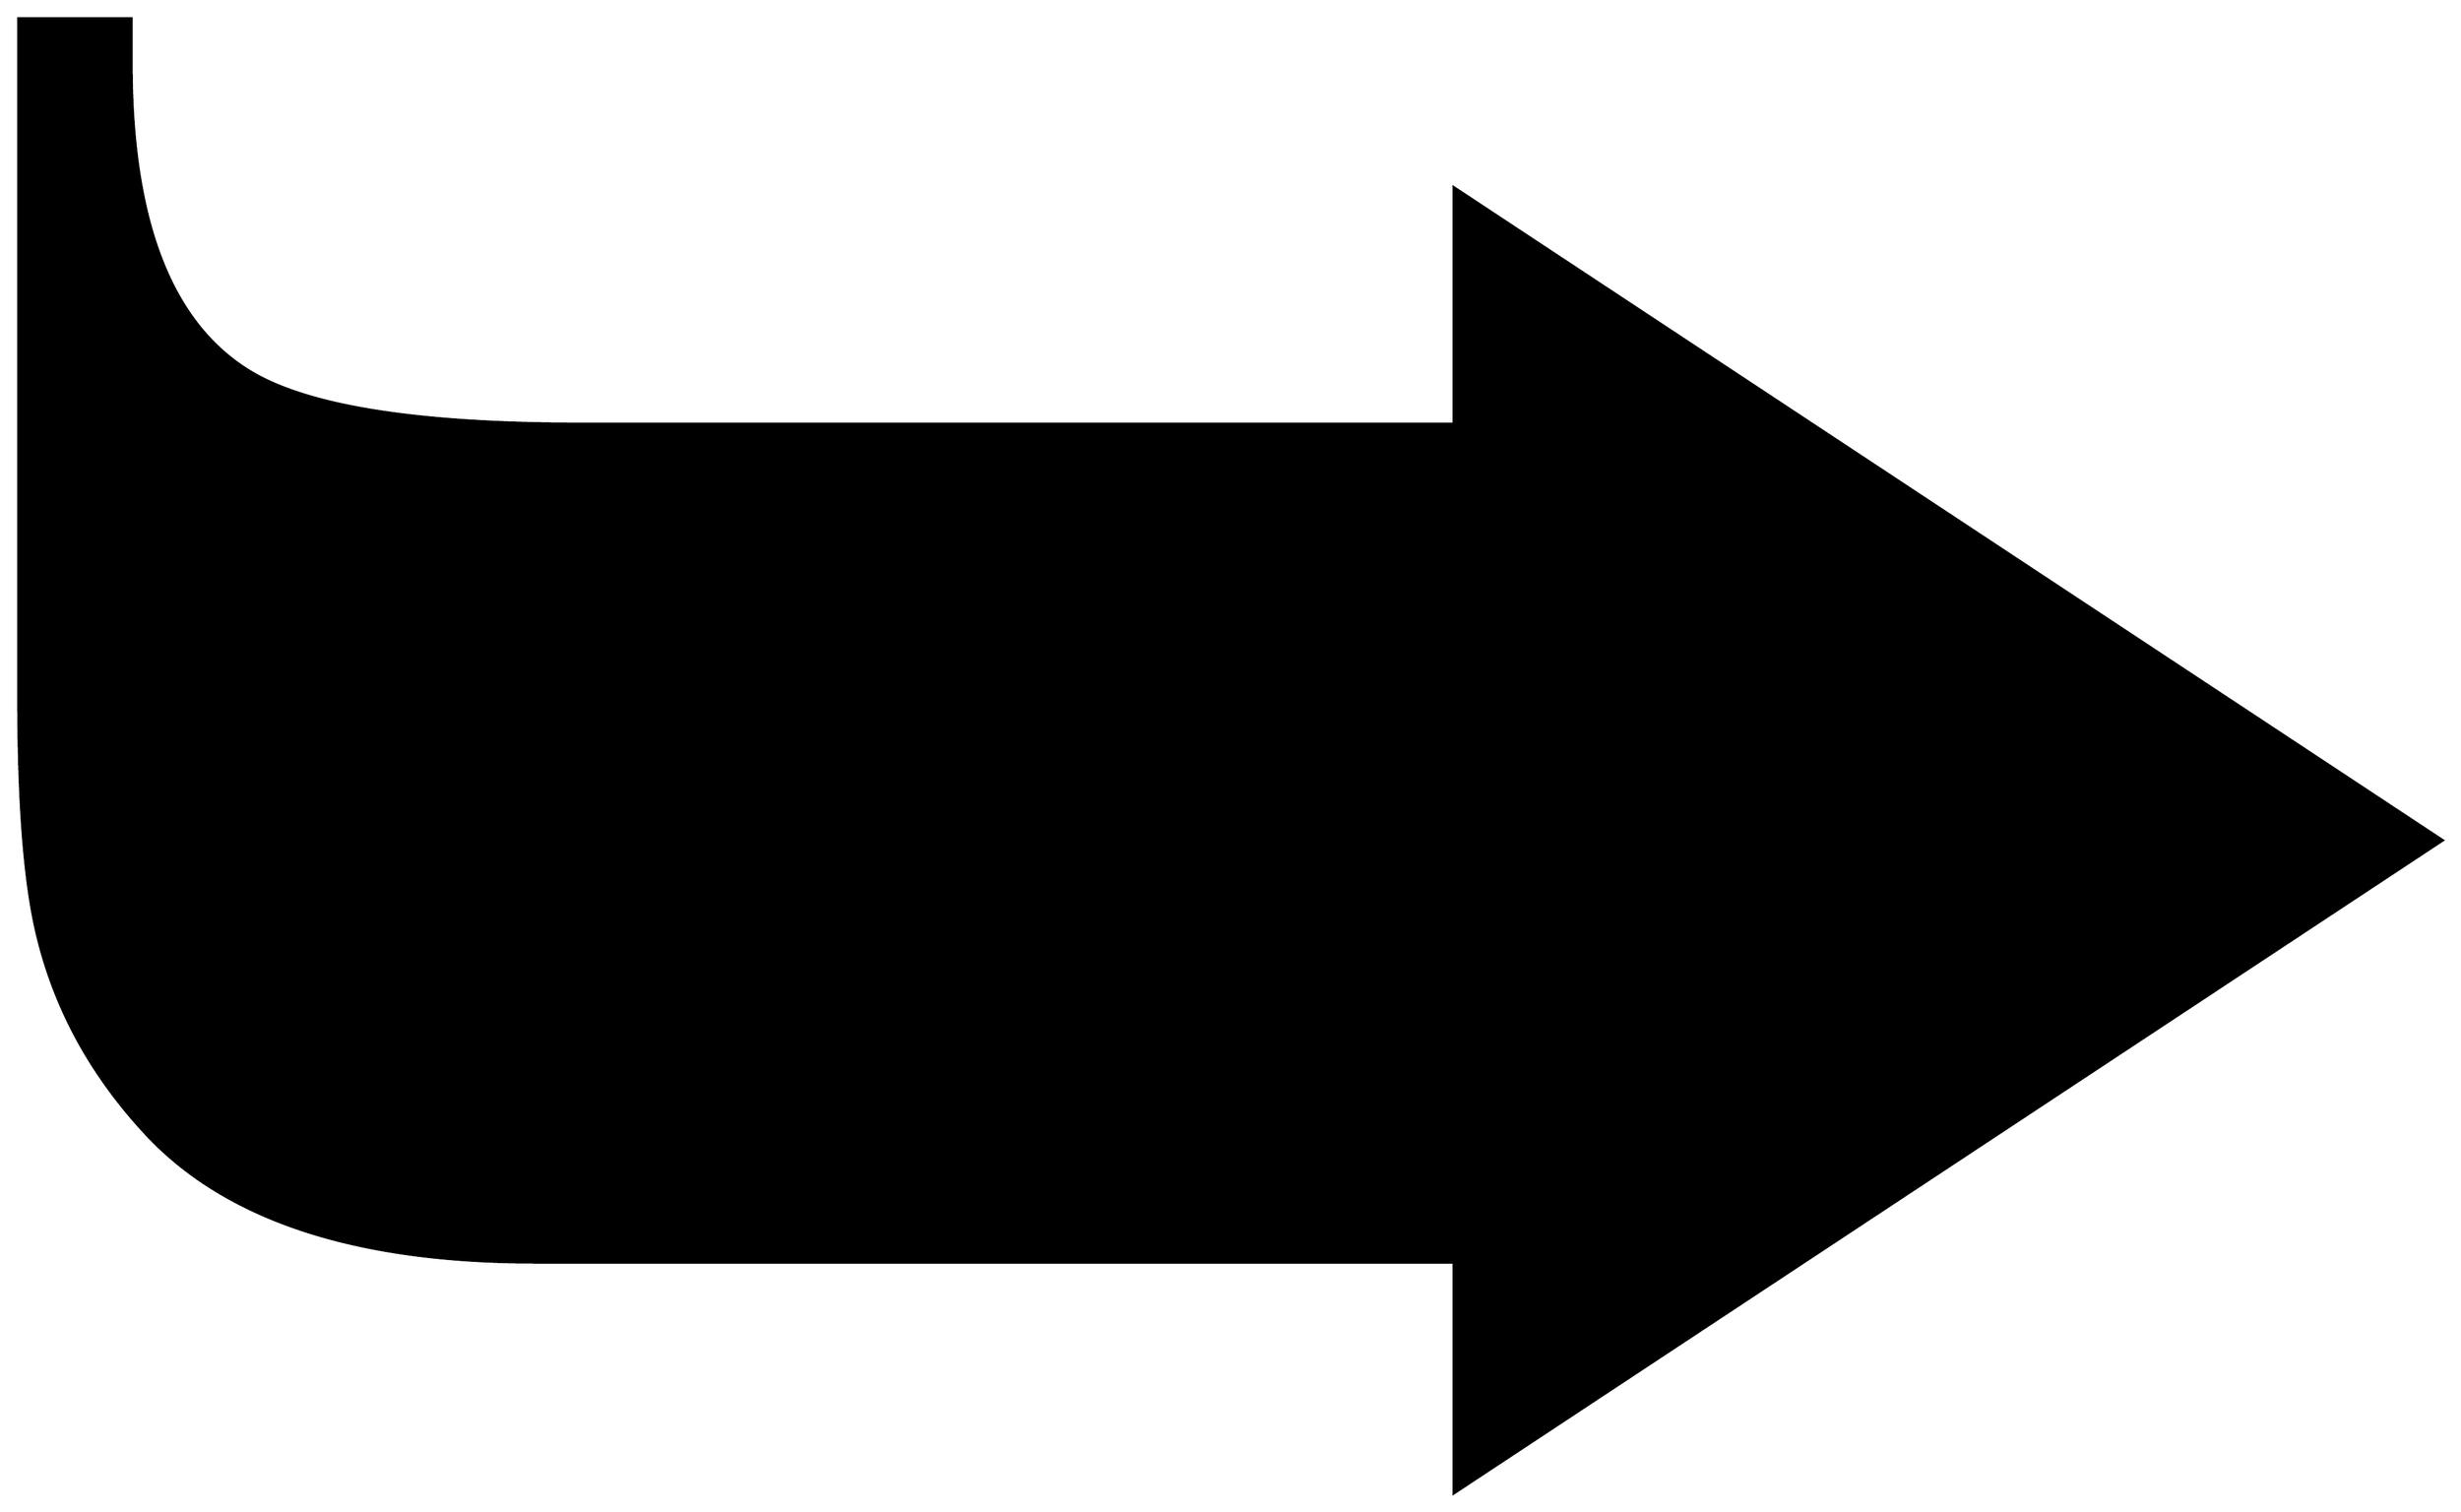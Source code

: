 


\begin{tikzpicture}[y=0.80pt, x=0.80pt, yscale=-1.0, xscale=1.0, inner sep=0pt, outer sep=0pt]
\begin{scope}[shift={(100.0,1832.0)},nonzero rule]
  \path[draw=.,fill=.,line width=1.600pt] (1863.0,-647.0) --
    (1144.0,-172.0) -- (1144.0,-340.0) -- (475.0,-340.0) ..
    controls (345.667,-340.0) and (252.0,-370.667) .. (194.0,-432.0)
    .. controls (152.667,-476.0) and (125.667,-525.667) ..
    (113.0,-581.0) .. controls (104.333,-618.333) and (100.0,-675.333)
    .. (100.0,-752.0) -- (100.0,-1245.0) -- (182.0,-1245.0) --
    (182.0,-1212.0) .. controls (182.0,-1098.667) and
    (210.333,-1024.333) .. (267.0,-989.0) .. controls (308.333,-963.0)
    and (388.667,-950.0) .. (508.0,-950.0) -- (1144.0,-950.0) --
    (1144.0,-1122.0) -- (1863.0,-647.0) -- cycle;
\end{scope}

\end{tikzpicture}

